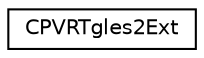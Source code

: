 digraph "Graphical Class Hierarchy"
{
  edge [fontname="Helvetica",fontsize="10",labelfontname="Helvetica",labelfontsize="10"];
  node [fontname="Helvetica",fontsize="10",shape=record];
  rankdir="LR";
  Node1 [label="CPVRTgles2Ext",height=0.2,width=0.4,color="black", fillcolor="white", style="filled",URL="$class_c_p_v_r_tgles2_ext.html",tooltip="A class for initialising and managing OGLES2 extensions. "];
}

